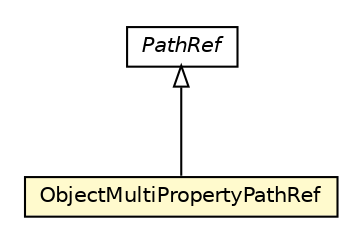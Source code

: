 #!/usr/local/bin/dot
#
# Class diagram 
# Generated by UMLGraph version R5_6-24-gf6e263 (http://www.umlgraph.org/)
#

digraph G {
	edge [fontname="Helvetica",fontsize=10,labelfontname="Helvetica",labelfontsize=10];
	node [fontname="Helvetica",fontsize=10,shape=plaintext];
	nodesep=0.25;
	ranksep=0.5;
	// net.trajano.doxdb.jsonpath.internal.PathRef
	c3635 [label=<<table title="net.trajano.doxdb.jsonpath.internal.PathRef" border="0" cellborder="1" cellspacing="0" cellpadding="2" port="p" href="./PathRef.html">
		<tr><td><table border="0" cellspacing="0" cellpadding="1">
<tr><td align="center" balign="center"><font face="Helvetica-Oblique"> PathRef </font></td></tr>
		</table></td></tr>
		</table>>, URL="./PathRef.html", fontname="Helvetica", fontcolor="black", fontsize=10.0];
	// net.trajano.doxdb.jsonpath.internal.PathRef.ObjectMultiPropertyPathRef
	c3639 [label=<<table title="net.trajano.doxdb.jsonpath.internal.PathRef.ObjectMultiPropertyPathRef" border="0" cellborder="1" cellspacing="0" cellpadding="2" port="p" bgcolor="lemonChiffon" href="./PathRef.ObjectMultiPropertyPathRef.html">
		<tr><td><table border="0" cellspacing="0" cellpadding="1">
<tr><td align="center" balign="center"> ObjectMultiPropertyPathRef </td></tr>
		</table></td></tr>
		</table>>, URL="./PathRef.ObjectMultiPropertyPathRef.html", fontname="Helvetica", fontcolor="black", fontsize=10.0];
	//net.trajano.doxdb.jsonpath.internal.PathRef.ObjectMultiPropertyPathRef extends net.trajano.doxdb.jsonpath.internal.PathRef
	c3635:p -> c3639:p [dir=back,arrowtail=empty];
}

